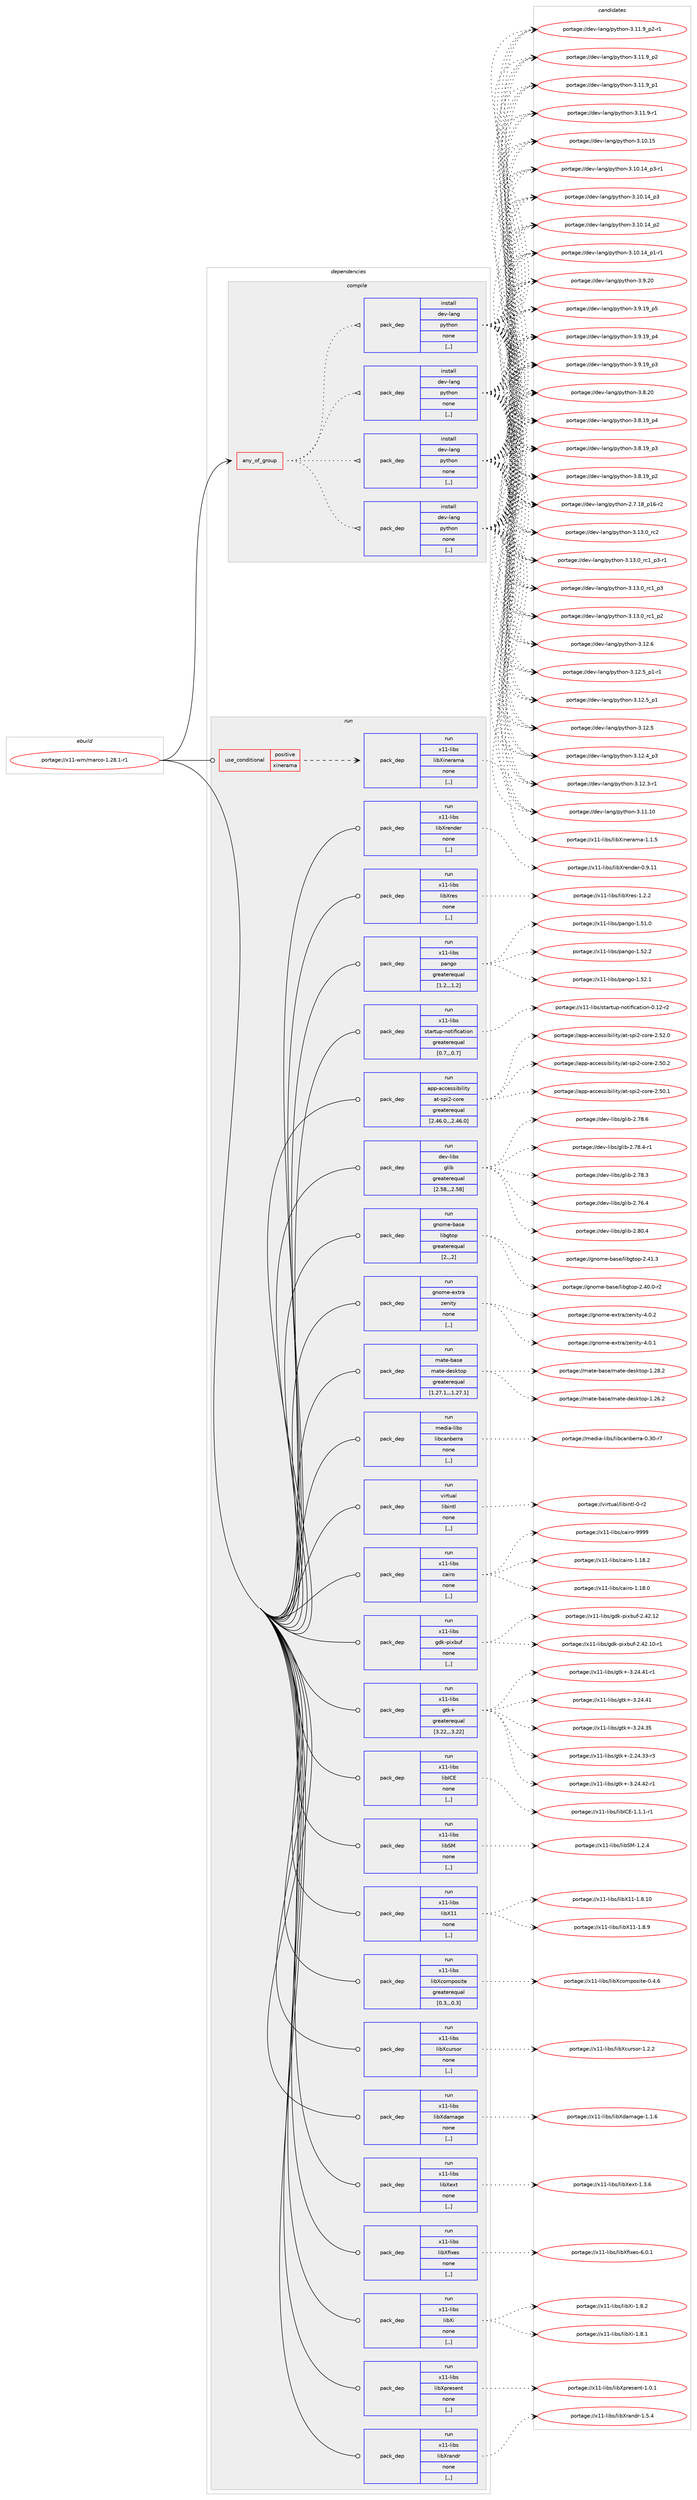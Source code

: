 digraph prolog {

# *************
# Graph options
# *************

newrank=true;
concentrate=true;
compound=true;
graph [rankdir=LR,fontname=Helvetica,fontsize=10,ranksep=1.5];#, ranksep=2.5, nodesep=0.2];
edge  [arrowhead=vee];
node  [fontname=Helvetica,fontsize=10];

# **********
# The ebuild
# **********

subgraph cluster_leftcol {
color=gray;
label=<<i>ebuild</i>>;
id [label="portage://x11-wm/marco-1.28.1-r1", color=red, width=4, href="../x11-wm/marco-1.28.1-r1.svg"];
}

# ****************
# The dependencies
# ****************

subgraph cluster_midcol {
color=gray;
label=<<i>dependencies</i>>;
subgraph cluster_compile {
fillcolor="#eeeeee";
style=filled;
label=<<i>compile</i>>;
subgraph any6729 {
dependency981971 [label=<<TABLE BORDER="0" CELLBORDER="1" CELLSPACING="0" CELLPADDING="4"><TR><TD CELLPADDING="10">any_of_group</TD></TR></TABLE>>, shape=none, color=red];subgraph pack716495 {
dependency981972 [label=<<TABLE BORDER="0" CELLBORDER="1" CELLSPACING="0" CELLPADDING="4" WIDTH="220"><TR><TD ROWSPAN="6" CELLPADDING="30">pack_dep</TD></TR><TR><TD WIDTH="110">install</TD></TR><TR><TD>dev-lang</TD></TR><TR><TD>python</TD></TR><TR><TD>none</TD></TR><TR><TD>[,,]</TD></TR></TABLE>>, shape=none, color=blue];
}
dependency981971:e -> dependency981972:w [weight=20,style="dotted",arrowhead="oinv"];
subgraph pack716496 {
dependency981973 [label=<<TABLE BORDER="0" CELLBORDER="1" CELLSPACING="0" CELLPADDING="4" WIDTH="220"><TR><TD ROWSPAN="6" CELLPADDING="30">pack_dep</TD></TR><TR><TD WIDTH="110">install</TD></TR><TR><TD>dev-lang</TD></TR><TR><TD>python</TD></TR><TR><TD>none</TD></TR><TR><TD>[,,]</TD></TR></TABLE>>, shape=none, color=blue];
}
dependency981971:e -> dependency981973:w [weight=20,style="dotted",arrowhead="oinv"];
subgraph pack716497 {
dependency981974 [label=<<TABLE BORDER="0" CELLBORDER="1" CELLSPACING="0" CELLPADDING="4" WIDTH="220"><TR><TD ROWSPAN="6" CELLPADDING="30">pack_dep</TD></TR><TR><TD WIDTH="110">install</TD></TR><TR><TD>dev-lang</TD></TR><TR><TD>python</TD></TR><TR><TD>none</TD></TR><TR><TD>[,,]</TD></TR></TABLE>>, shape=none, color=blue];
}
dependency981971:e -> dependency981974:w [weight=20,style="dotted",arrowhead="oinv"];
subgraph pack716498 {
dependency981975 [label=<<TABLE BORDER="0" CELLBORDER="1" CELLSPACING="0" CELLPADDING="4" WIDTH="220"><TR><TD ROWSPAN="6" CELLPADDING="30">pack_dep</TD></TR><TR><TD WIDTH="110">install</TD></TR><TR><TD>dev-lang</TD></TR><TR><TD>python</TD></TR><TR><TD>none</TD></TR><TR><TD>[,,]</TD></TR></TABLE>>, shape=none, color=blue];
}
dependency981971:e -> dependency981975:w [weight=20,style="dotted",arrowhead="oinv"];
}
id:e -> dependency981971:w [weight=20,style="solid",arrowhead="vee"];
}
subgraph cluster_compileandrun {
fillcolor="#eeeeee";
style=filled;
label=<<i>compile and run</i>>;
}
subgraph cluster_run {
fillcolor="#eeeeee";
style=filled;
label=<<i>run</i>>;
subgraph cond258287 {
dependency981976 [label=<<TABLE BORDER="0" CELLBORDER="1" CELLSPACING="0" CELLPADDING="4"><TR><TD ROWSPAN="3" CELLPADDING="10">use_conditional</TD></TR><TR><TD>positive</TD></TR><TR><TD>xinerama</TD></TR></TABLE>>, shape=none, color=red];
subgraph pack716499 {
dependency981977 [label=<<TABLE BORDER="0" CELLBORDER="1" CELLSPACING="0" CELLPADDING="4" WIDTH="220"><TR><TD ROWSPAN="6" CELLPADDING="30">pack_dep</TD></TR><TR><TD WIDTH="110">run</TD></TR><TR><TD>x11-libs</TD></TR><TR><TD>libXinerama</TD></TR><TR><TD>none</TD></TR><TR><TD>[,,]</TD></TR></TABLE>>, shape=none, color=blue];
}
dependency981976:e -> dependency981977:w [weight=20,style="dashed",arrowhead="vee"];
}
id:e -> dependency981976:w [weight=20,style="solid",arrowhead="odot"];
subgraph pack716500 {
dependency981978 [label=<<TABLE BORDER="0" CELLBORDER="1" CELLSPACING="0" CELLPADDING="4" WIDTH="220"><TR><TD ROWSPAN="6" CELLPADDING="30">pack_dep</TD></TR><TR><TD WIDTH="110">run</TD></TR><TR><TD>app-accessibility</TD></TR><TR><TD>at-spi2-core</TD></TR><TR><TD>greaterequal</TD></TR><TR><TD>[2.46.0,,,2.46.0]</TD></TR></TABLE>>, shape=none, color=blue];
}
id:e -> dependency981978:w [weight=20,style="solid",arrowhead="odot"];
subgraph pack716501 {
dependency981979 [label=<<TABLE BORDER="0" CELLBORDER="1" CELLSPACING="0" CELLPADDING="4" WIDTH="220"><TR><TD ROWSPAN="6" CELLPADDING="30">pack_dep</TD></TR><TR><TD WIDTH="110">run</TD></TR><TR><TD>dev-libs</TD></TR><TR><TD>glib</TD></TR><TR><TD>greaterequal</TD></TR><TR><TD>[2.58,,,2.58]</TD></TR></TABLE>>, shape=none, color=blue];
}
id:e -> dependency981979:w [weight=20,style="solid",arrowhead="odot"];
subgraph pack716502 {
dependency981980 [label=<<TABLE BORDER="0" CELLBORDER="1" CELLSPACING="0" CELLPADDING="4" WIDTH="220"><TR><TD ROWSPAN="6" CELLPADDING="30">pack_dep</TD></TR><TR><TD WIDTH="110">run</TD></TR><TR><TD>gnome-base</TD></TR><TR><TD>libgtop</TD></TR><TR><TD>greaterequal</TD></TR><TR><TD>[2,,,2]</TD></TR></TABLE>>, shape=none, color=blue];
}
id:e -> dependency981980:w [weight=20,style="solid",arrowhead="odot"];
subgraph pack716503 {
dependency981981 [label=<<TABLE BORDER="0" CELLBORDER="1" CELLSPACING="0" CELLPADDING="4" WIDTH="220"><TR><TD ROWSPAN="6" CELLPADDING="30">pack_dep</TD></TR><TR><TD WIDTH="110">run</TD></TR><TR><TD>gnome-extra</TD></TR><TR><TD>zenity</TD></TR><TR><TD>none</TD></TR><TR><TD>[,,]</TD></TR></TABLE>>, shape=none, color=blue];
}
id:e -> dependency981981:w [weight=20,style="solid",arrowhead="odot"];
subgraph pack716504 {
dependency981982 [label=<<TABLE BORDER="0" CELLBORDER="1" CELLSPACING="0" CELLPADDING="4" WIDTH="220"><TR><TD ROWSPAN="6" CELLPADDING="30">pack_dep</TD></TR><TR><TD WIDTH="110">run</TD></TR><TR><TD>mate-base</TD></TR><TR><TD>mate-desktop</TD></TR><TR><TD>greaterequal</TD></TR><TR><TD>[1.27.1,,,1.27.1]</TD></TR></TABLE>>, shape=none, color=blue];
}
id:e -> dependency981982:w [weight=20,style="solid",arrowhead="odot"];
subgraph pack716505 {
dependency981983 [label=<<TABLE BORDER="0" CELLBORDER="1" CELLSPACING="0" CELLPADDING="4" WIDTH="220"><TR><TD ROWSPAN="6" CELLPADDING="30">pack_dep</TD></TR><TR><TD WIDTH="110">run</TD></TR><TR><TD>media-libs</TD></TR><TR><TD>libcanberra</TD></TR><TR><TD>none</TD></TR><TR><TD>[,,]</TD></TR></TABLE>>, shape=none, color=blue];
}
id:e -> dependency981983:w [weight=20,style="solid",arrowhead="odot"];
subgraph pack716506 {
dependency981984 [label=<<TABLE BORDER="0" CELLBORDER="1" CELLSPACING="0" CELLPADDING="4" WIDTH="220"><TR><TD ROWSPAN="6" CELLPADDING="30">pack_dep</TD></TR><TR><TD WIDTH="110">run</TD></TR><TR><TD>virtual</TD></TR><TR><TD>libintl</TD></TR><TR><TD>none</TD></TR><TR><TD>[,,]</TD></TR></TABLE>>, shape=none, color=blue];
}
id:e -> dependency981984:w [weight=20,style="solid",arrowhead="odot"];
subgraph pack716507 {
dependency981985 [label=<<TABLE BORDER="0" CELLBORDER="1" CELLSPACING="0" CELLPADDING="4" WIDTH="220"><TR><TD ROWSPAN="6" CELLPADDING="30">pack_dep</TD></TR><TR><TD WIDTH="110">run</TD></TR><TR><TD>x11-libs</TD></TR><TR><TD>cairo</TD></TR><TR><TD>none</TD></TR><TR><TD>[,,]</TD></TR></TABLE>>, shape=none, color=blue];
}
id:e -> dependency981985:w [weight=20,style="solid",arrowhead="odot"];
subgraph pack716508 {
dependency981986 [label=<<TABLE BORDER="0" CELLBORDER="1" CELLSPACING="0" CELLPADDING="4" WIDTH="220"><TR><TD ROWSPAN="6" CELLPADDING="30">pack_dep</TD></TR><TR><TD WIDTH="110">run</TD></TR><TR><TD>x11-libs</TD></TR><TR><TD>gdk-pixbuf</TD></TR><TR><TD>none</TD></TR><TR><TD>[,,]</TD></TR></TABLE>>, shape=none, color=blue];
}
id:e -> dependency981986:w [weight=20,style="solid",arrowhead="odot"];
subgraph pack716509 {
dependency981987 [label=<<TABLE BORDER="0" CELLBORDER="1" CELLSPACING="0" CELLPADDING="4" WIDTH="220"><TR><TD ROWSPAN="6" CELLPADDING="30">pack_dep</TD></TR><TR><TD WIDTH="110">run</TD></TR><TR><TD>x11-libs</TD></TR><TR><TD>gtk+</TD></TR><TR><TD>greaterequal</TD></TR><TR><TD>[3.22,,,3.22]</TD></TR></TABLE>>, shape=none, color=blue];
}
id:e -> dependency981987:w [weight=20,style="solid",arrowhead="odot"];
subgraph pack716510 {
dependency981988 [label=<<TABLE BORDER="0" CELLBORDER="1" CELLSPACING="0" CELLPADDING="4" WIDTH="220"><TR><TD ROWSPAN="6" CELLPADDING="30">pack_dep</TD></TR><TR><TD WIDTH="110">run</TD></TR><TR><TD>x11-libs</TD></TR><TR><TD>libICE</TD></TR><TR><TD>none</TD></TR><TR><TD>[,,]</TD></TR></TABLE>>, shape=none, color=blue];
}
id:e -> dependency981988:w [weight=20,style="solid",arrowhead="odot"];
subgraph pack716511 {
dependency981989 [label=<<TABLE BORDER="0" CELLBORDER="1" CELLSPACING="0" CELLPADDING="4" WIDTH="220"><TR><TD ROWSPAN="6" CELLPADDING="30">pack_dep</TD></TR><TR><TD WIDTH="110">run</TD></TR><TR><TD>x11-libs</TD></TR><TR><TD>libSM</TD></TR><TR><TD>none</TD></TR><TR><TD>[,,]</TD></TR></TABLE>>, shape=none, color=blue];
}
id:e -> dependency981989:w [weight=20,style="solid",arrowhead="odot"];
subgraph pack716512 {
dependency981990 [label=<<TABLE BORDER="0" CELLBORDER="1" CELLSPACING="0" CELLPADDING="4" WIDTH="220"><TR><TD ROWSPAN="6" CELLPADDING="30">pack_dep</TD></TR><TR><TD WIDTH="110">run</TD></TR><TR><TD>x11-libs</TD></TR><TR><TD>libX11</TD></TR><TR><TD>none</TD></TR><TR><TD>[,,]</TD></TR></TABLE>>, shape=none, color=blue];
}
id:e -> dependency981990:w [weight=20,style="solid",arrowhead="odot"];
subgraph pack716513 {
dependency981991 [label=<<TABLE BORDER="0" CELLBORDER="1" CELLSPACING="0" CELLPADDING="4" WIDTH="220"><TR><TD ROWSPAN="6" CELLPADDING="30">pack_dep</TD></TR><TR><TD WIDTH="110">run</TD></TR><TR><TD>x11-libs</TD></TR><TR><TD>libXcomposite</TD></TR><TR><TD>greaterequal</TD></TR><TR><TD>[0.3,,,0.3]</TD></TR></TABLE>>, shape=none, color=blue];
}
id:e -> dependency981991:w [weight=20,style="solid",arrowhead="odot"];
subgraph pack716514 {
dependency981992 [label=<<TABLE BORDER="0" CELLBORDER="1" CELLSPACING="0" CELLPADDING="4" WIDTH="220"><TR><TD ROWSPAN="6" CELLPADDING="30">pack_dep</TD></TR><TR><TD WIDTH="110">run</TD></TR><TR><TD>x11-libs</TD></TR><TR><TD>libXcursor</TD></TR><TR><TD>none</TD></TR><TR><TD>[,,]</TD></TR></TABLE>>, shape=none, color=blue];
}
id:e -> dependency981992:w [weight=20,style="solid",arrowhead="odot"];
subgraph pack716515 {
dependency981993 [label=<<TABLE BORDER="0" CELLBORDER="1" CELLSPACING="0" CELLPADDING="4" WIDTH="220"><TR><TD ROWSPAN="6" CELLPADDING="30">pack_dep</TD></TR><TR><TD WIDTH="110">run</TD></TR><TR><TD>x11-libs</TD></TR><TR><TD>libXdamage</TD></TR><TR><TD>none</TD></TR><TR><TD>[,,]</TD></TR></TABLE>>, shape=none, color=blue];
}
id:e -> dependency981993:w [weight=20,style="solid",arrowhead="odot"];
subgraph pack716516 {
dependency981994 [label=<<TABLE BORDER="0" CELLBORDER="1" CELLSPACING="0" CELLPADDING="4" WIDTH="220"><TR><TD ROWSPAN="6" CELLPADDING="30">pack_dep</TD></TR><TR><TD WIDTH="110">run</TD></TR><TR><TD>x11-libs</TD></TR><TR><TD>libXext</TD></TR><TR><TD>none</TD></TR><TR><TD>[,,]</TD></TR></TABLE>>, shape=none, color=blue];
}
id:e -> dependency981994:w [weight=20,style="solid",arrowhead="odot"];
subgraph pack716517 {
dependency981995 [label=<<TABLE BORDER="0" CELLBORDER="1" CELLSPACING="0" CELLPADDING="4" WIDTH="220"><TR><TD ROWSPAN="6" CELLPADDING="30">pack_dep</TD></TR><TR><TD WIDTH="110">run</TD></TR><TR><TD>x11-libs</TD></TR><TR><TD>libXfixes</TD></TR><TR><TD>none</TD></TR><TR><TD>[,,]</TD></TR></TABLE>>, shape=none, color=blue];
}
id:e -> dependency981995:w [weight=20,style="solid",arrowhead="odot"];
subgraph pack716518 {
dependency981996 [label=<<TABLE BORDER="0" CELLBORDER="1" CELLSPACING="0" CELLPADDING="4" WIDTH="220"><TR><TD ROWSPAN="6" CELLPADDING="30">pack_dep</TD></TR><TR><TD WIDTH="110">run</TD></TR><TR><TD>x11-libs</TD></TR><TR><TD>libXi</TD></TR><TR><TD>none</TD></TR><TR><TD>[,,]</TD></TR></TABLE>>, shape=none, color=blue];
}
id:e -> dependency981996:w [weight=20,style="solid",arrowhead="odot"];
subgraph pack716519 {
dependency981997 [label=<<TABLE BORDER="0" CELLBORDER="1" CELLSPACING="0" CELLPADDING="4" WIDTH="220"><TR><TD ROWSPAN="6" CELLPADDING="30">pack_dep</TD></TR><TR><TD WIDTH="110">run</TD></TR><TR><TD>x11-libs</TD></TR><TR><TD>libXpresent</TD></TR><TR><TD>none</TD></TR><TR><TD>[,,]</TD></TR></TABLE>>, shape=none, color=blue];
}
id:e -> dependency981997:w [weight=20,style="solid",arrowhead="odot"];
subgraph pack716520 {
dependency981998 [label=<<TABLE BORDER="0" CELLBORDER="1" CELLSPACING="0" CELLPADDING="4" WIDTH="220"><TR><TD ROWSPAN="6" CELLPADDING="30">pack_dep</TD></TR><TR><TD WIDTH="110">run</TD></TR><TR><TD>x11-libs</TD></TR><TR><TD>libXrandr</TD></TR><TR><TD>none</TD></TR><TR><TD>[,,]</TD></TR></TABLE>>, shape=none, color=blue];
}
id:e -> dependency981998:w [weight=20,style="solid",arrowhead="odot"];
subgraph pack716521 {
dependency981999 [label=<<TABLE BORDER="0" CELLBORDER="1" CELLSPACING="0" CELLPADDING="4" WIDTH="220"><TR><TD ROWSPAN="6" CELLPADDING="30">pack_dep</TD></TR><TR><TD WIDTH="110">run</TD></TR><TR><TD>x11-libs</TD></TR><TR><TD>libXrender</TD></TR><TR><TD>none</TD></TR><TR><TD>[,,]</TD></TR></TABLE>>, shape=none, color=blue];
}
id:e -> dependency981999:w [weight=20,style="solid",arrowhead="odot"];
subgraph pack716522 {
dependency982000 [label=<<TABLE BORDER="0" CELLBORDER="1" CELLSPACING="0" CELLPADDING="4" WIDTH="220"><TR><TD ROWSPAN="6" CELLPADDING="30">pack_dep</TD></TR><TR><TD WIDTH="110">run</TD></TR><TR><TD>x11-libs</TD></TR><TR><TD>libXres</TD></TR><TR><TD>none</TD></TR><TR><TD>[,,]</TD></TR></TABLE>>, shape=none, color=blue];
}
id:e -> dependency982000:w [weight=20,style="solid",arrowhead="odot"];
subgraph pack716523 {
dependency982001 [label=<<TABLE BORDER="0" CELLBORDER="1" CELLSPACING="0" CELLPADDING="4" WIDTH="220"><TR><TD ROWSPAN="6" CELLPADDING="30">pack_dep</TD></TR><TR><TD WIDTH="110">run</TD></TR><TR><TD>x11-libs</TD></TR><TR><TD>pango</TD></TR><TR><TD>greaterequal</TD></TR><TR><TD>[1.2,,,1.2]</TD></TR></TABLE>>, shape=none, color=blue];
}
id:e -> dependency982001:w [weight=20,style="solid",arrowhead="odot"];
subgraph pack716524 {
dependency982002 [label=<<TABLE BORDER="0" CELLBORDER="1" CELLSPACING="0" CELLPADDING="4" WIDTH="220"><TR><TD ROWSPAN="6" CELLPADDING="30">pack_dep</TD></TR><TR><TD WIDTH="110">run</TD></TR><TR><TD>x11-libs</TD></TR><TR><TD>startup-notification</TD></TR><TR><TD>greaterequal</TD></TR><TR><TD>[0.7,,,0.7]</TD></TR></TABLE>>, shape=none, color=blue];
}
id:e -> dependency982002:w [weight=20,style="solid",arrowhead="odot"];
}
}

# **************
# The candidates
# **************

subgraph cluster_choices {
rank=same;
color=gray;
label=<<i>candidates</i>>;

subgraph choice716495 {
color=black;
nodesep=1;
choice10010111845108971101034711212111610411111045514649514648951149950 [label="portage://dev-lang/python-3.13.0_rc2", color=red, width=4,href="../dev-lang/python-3.13.0_rc2.svg"];
choice1001011184510897110103471121211161041111104551464951464895114994995112514511449 [label="portage://dev-lang/python-3.13.0_rc1_p3-r1", color=red, width=4,href="../dev-lang/python-3.13.0_rc1_p3-r1.svg"];
choice100101118451089711010347112121116104111110455146495146489511499499511251 [label="portage://dev-lang/python-3.13.0_rc1_p3", color=red, width=4,href="../dev-lang/python-3.13.0_rc1_p3.svg"];
choice100101118451089711010347112121116104111110455146495146489511499499511250 [label="portage://dev-lang/python-3.13.0_rc1_p2", color=red, width=4,href="../dev-lang/python-3.13.0_rc1_p2.svg"];
choice10010111845108971101034711212111610411111045514649504654 [label="portage://dev-lang/python-3.12.6", color=red, width=4,href="../dev-lang/python-3.12.6.svg"];
choice1001011184510897110103471121211161041111104551464950465395112494511449 [label="portage://dev-lang/python-3.12.5_p1-r1", color=red, width=4,href="../dev-lang/python-3.12.5_p1-r1.svg"];
choice100101118451089711010347112121116104111110455146495046539511249 [label="portage://dev-lang/python-3.12.5_p1", color=red, width=4,href="../dev-lang/python-3.12.5_p1.svg"];
choice10010111845108971101034711212111610411111045514649504653 [label="portage://dev-lang/python-3.12.5", color=red, width=4,href="../dev-lang/python-3.12.5.svg"];
choice100101118451089711010347112121116104111110455146495046529511251 [label="portage://dev-lang/python-3.12.4_p3", color=red, width=4,href="../dev-lang/python-3.12.4_p3.svg"];
choice100101118451089711010347112121116104111110455146495046514511449 [label="portage://dev-lang/python-3.12.3-r1", color=red, width=4,href="../dev-lang/python-3.12.3-r1.svg"];
choice1001011184510897110103471121211161041111104551464949464948 [label="portage://dev-lang/python-3.11.10", color=red, width=4,href="../dev-lang/python-3.11.10.svg"];
choice1001011184510897110103471121211161041111104551464949465795112504511449 [label="portage://dev-lang/python-3.11.9_p2-r1", color=red, width=4,href="../dev-lang/python-3.11.9_p2-r1.svg"];
choice100101118451089711010347112121116104111110455146494946579511250 [label="portage://dev-lang/python-3.11.9_p2", color=red, width=4,href="../dev-lang/python-3.11.9_p2.svg"];
choice100101118451089711010347112121116104111110455146494946579511249 [label="portage://dev-lang/python-3.11.9_p1", color=red, width=4,href="../dev-lang/python-3.11.9_p1.svg"];
choice100101118451089711010347112121116104111110455146494946574511449 [label="portage://dev-lang/python-3.11.9-r1", color=red, width=4,href="../dev-lang/python-3.11.9-r1.svg"];
choice1001011184510897110103471121211161041111104551464948464953 [label="portage://dev-lang/python-3.10.15", color=red, width=4,href="../dev-lang/python-3.10.15.svg"];
choice100101118451089711010347112121116104111110455146494846495295112514511449 [label="portage://dev-lang/python-3.10.14_p3-r1", color=red, width=4,href="../dev-lang/python-3.10.14_p3-r1.svg"];
choice10010111845108971101034711212111610411111045514649484649529511251 [label="portage://dev-lang/python-3.10.14_p3", color=red, width=4,href="../dev-lang/python-3.10.14_p3.svg"];
choice10010111845108971101034711212111610411111045514649484649529511250 [label="portage://dev-lang/python-3.10.14_p2", color=red, width=4,href="../dev-lang/python-3.10.14_p2.svg"];
choice100101118451089711010347112121116104111110455146494846495295112494511449 [label="portage://dev-lang/python-3.10.14_p1-r1", color=red, width=4,href="../dev-lang/python-3.10.14_p1-r1.svg"];
choice10010111845108971101034711212111610411111045514657465048 [label="portage://dev-lang/python-3.9.20", color=red, width=4,href="../dev-lang/python-3.9.20.svg"];
choice100101118451089711010347112121116104111110455146574649579511253 [label="portage://dev-lang/python-3.9.19_p5", color=red, width=4,href="../dev-lang/python-3.9.19_p5.svg"];
choice100101118451089711010347112121116104111110455146574649579511252 [label="portage://dev-lang/python-3.9.19_p4", color=red, width=4,href="../dev-lang/python-3.9.19_p4.svg"];
choice100101118451089711010347112121116104111110455146574649579511251 [label="portage://dev-lang/python-3.9.19_p3", color=red, width=4,href="../dev-lang/python-3.9.19_p3.svg"];
choice10010111845108971101034711212111610411111045514656465048 [label="portage://dev-lang/python-3.8.20", color=red, width=4,href="../dev-lang/python-3.8.20.svg"];
choice100101118451089711010347112121116104111110455146564649579511252 [label="portage://dev-lang/python-3.8.19_p4", color=red, width=4,href="../dev-lang/python-3.8.19_p4.svg"];
choice100101118451089711010347112121116104111110455146564649579511251 [label="portage://dev-lang/python-3.8.19_p3", color=red, width=4,href="../dev-lang/python-3.8.19_p3.svg"];
choice100101118451089711010347112121116104111110455146564649579511250 [label="portage://dev-lang/python-3.8.19_p2", color=red, width=4,href="../dev-lang/python-3.8.19_p2.svg"];
choice100101118451089711010347112121116104111110455046554649569511249544511450 [label="portage://dev-lang/python-2.7.18_p16-r2", color=red, width=4,href="../dev-lang/python-2.7.18_p16-r2.svg"];
dependency981972:e -> choice10010111845108971101034711212111610411111045514649514648951149950:w [style=dotted,weight="100"];
dependency981972:e -> choice1001011184510897110103471121211161041111104551464951464895114994995112514511449:w [style=dotted,weight="100"];
dependency981972:e -> choice100101118451089711010347112121116104111110455146495146489511499499511251:w [style=dotted,weight="100"];
dependency981972:e -> choice100101118451089711010347112121116104111110455146495146489511499499511250:w [style=dotted,weight="100"];
dependency981972:e -> choice10010111845108971101034711212111610411111045514649504654:w [style=dotted,weight="100"];
dependency981972:e -> choice1001011184510897110103471121211161041111104551464950465395112494511449:w [style=dotted,weight="100"];
dependency981972:e -> choice100101118451089711010347112121116104111110455146495046539511249:w [style=dotted,weight="100"];
dependency981972:e -> choice10010111845108971101034711212111610411111045514649504653:w [style=dotted,weight="100"];
dependency981972:e -> choice100101118451089711010347112121116104111110455146495046529511251:w [style=dotted,weight="100"];
dependency981972:e -> choice100101118451089711010347112121116104111110455146495046514511449:w [style=dotted,weight="100"];
dependency981972:e -> choice1001011184510897110103471121211161041111104551464949464948:w [style=dotted,weight="100"];
dependency981972:e -> choice1001011184510897110103471121211161041111104551464949465795112504511449:w [style=dotted,weight="100"];
dependency981972:e -> choice100101118451089711010347112121116104111110455146494946579511250:w [style=dotted,weight="100"];
dependency981972:e -> choice100101118451089711010347112121116104111110455146494946579511249:w [style=dotted,weight="100"];
dependency981972:e -> choice100101118451089711010347112121116104111110455146494946574511449:w [style=dotted,weight="100"];
dependency981972:e -> choice1001011184510897110103471121211161041111104551464948464953:w [style=dotted,weight="100"];
dependency981972:e -> choice100101118451089711010347112121116104111110455146494846495295112514511449:w [style=dotted,weight="100"];
dependency981972:e -> choice10010111845108971101034711212111610411111045514649484649529511251:w [style=dotted,weight="100"];
dependency981972:e -> choice10010111845108971101034711212111610411111045514649484649529511250:w [style=dotted,weight="100"];
dependency981972:e -> choice100101118451089711010347112121116104111110455146494846495295112494511449:w [style=dotted,weight="100"];
dependency981972:e -> choice10010111845108971101034711212111610411111045514657465048:w [style=dotted,weight="100"];
dependency981972:e -> choice100101118451089711010347112121116104111110455146574649579511253:w [style=dotted,weight="100"];
dependency981972:e -> choice100101118451089711010347112121116104111110455146574649579511252:w [style=dotted,weight="100"];
dependency981972:e -> choice100101118451089711010347112121116104111110455146574649579511251:w [style=dotted,weight="100"];
dependency981972:e -> choice10010111845108971101034711212111610411111045514656465048:w [style=dotted,weight="100"];
dependency981972:e -> choice100101118451089711010347112121116104111110455146564649579511252:w [style=dotted,weight="100"];
dependency981972:e -> choice100101118451089711010347112121116104111110455146564649579511251:w [style=dotted,weight="100"];
dependency981972:e -> choice100101118451089711010347112121116104111110455146564649579511250:w [style=dotted,weight="100"];
dependency981972:e -> choice100101118451089711010347112121116104111110455046554649569511249544511450:w [style=dotted,weight="100"];
}
subgraph choice716496 {
color=black;
nodesep=1;
choice10010111845108971101034711212111610411111045514649514648951149950 [label="portage://dev-lang/python-3.13.0_rc2", color=red, width=4,href="../dev-lang/python-3.13.0_rc2.svg"];
choice1001011184510897110103471121211161041111104551464951464895114994995112514511449 [label="portage://dev-lang/python-3.13.0_rc1_p3-r1", color=red, width=4,href="../dev-lang/python-3.13.0_rc1_p3-r1.svg"];
choice100101118451089711010347112121116104111110455146495146489511499499511251 [label="portage://dev-lang/python-3.13.0_rc1_p3", color=red, width=4,href="../dev-lang/python-3.13.0_rc1_p3.svg"];
choice100101118451089711010347112121116104111110455146495146489511499499511250 [label="portage://dev-lang/python-3.13.0_rc1_p2", color=red, width=4,href="../dev-lang/python-3.13.0_rc1_p2.svg"];
choice10010111845108971101034711212111610411111045514649504654 [label="portage://dev-lang/python-3.12.6", color=red, width=4,href="../dev-lang/python-3.12.6.svg"];
choice1001011184510897110103471121211161041111104551464950465395112494511449 [label="portage://dev-lang/python-3.12.5_p1-r1", color=red, width=4,href="../dev-lang/python-3.12.5_p1-r1.svg"];
choice100101118451089711010347112121116104111110455146495046539511249 [label="portage://dev-lang/python-3.12.5_p1", color=red, width=4,href="../dev-lang/python-3.12.5_p1.svg"];
choice10010111845108971101034711212111610411111045514649504653 [label="portage://dev-lang/python-3.12.5", color=red, width=4,href="../dev-lang/python-3.12.5.svg"];
choice100101118451089711010347112121116104111110455146495046529511251 [label="portage://dev-lang/python-3.12.4_p3", color=red, width=4,href="../dev-lang/python-3.12.4_p3.svg"];
choice100101118451089711010347112121116104111110455146495046514511449 [label="portage://dev-lang/python-3.12.3-r1", color=red, width=4,href="../dev-lang/python-3.12.3-r1.svg"];
choice1001011184510897110103471121211161041111104551464949464948 [label="portage://dev-lang/python-3.11.10", color=red, width=4,href="../dev-lang/python-3.11.10.svg"];
choice1001011184510897110103471121211161041111104551464949465795112504511449 [label="portage://dev-lang/python-3.11.9_p2-r1", color=red, width=4,href="../dev-lang/python-3.11.9_p2-r1.svg"];
choice100101118451089711010347112121116104111110455146494946579511250 [label="portage://dev-lang/python-3.11.9_p2", color=red, width=4,href="../dev-lang/python-3.11.9_p2.svg"];
choice100101118451089711010347112121116104111110455146494946579511249 [label="portage://dev-lang/python-3.11.9_p1", color=red, width=4,href="../dev-lang/python-3.11.9_p1.svg"];
choice100101118451089711010347112121116104111110455146494946574511449 [label="portage://dev-lang/python-3.11.9-r1", color=red, width=4,href="../dev-lang/python-3.11.9-r1.svg"];
choice1001011184510897110103471121211161041111104551464948464953 [label="portage://dev-lang/python-3.10.15", color=red, width=4,href="../dev-lang/python-3.10.15.svg"];
choice100101118451089711010347112121116104111110455146494846495295112514511449 [label="portage://dev-lang/python-3.10.14_p3-r1", color=red, width=4,href="../dev-lang/python-3.10.14_p3-r1.svg"];
choice10010111845108971101034711212111610411111045514649484649529511251 [label="portage://dev-lang/python-3.10.14_p3", color=red, width=4,href="../dev-lang/python-3.10.14_p3.svg"];
choice10010111845108971101034711212111610411111045514649484649529511250 [label="portage://dev-lang/python-3.10.14_p2", color=red, width=4,href="../dev-lang/python-3.10.14_p2.svg"];
choice100101118451089711010347112121116104111110455146494846495295112494511449 [label="portage://dev-lang/python-3.10.14_p1-r1", color=red, width=4,href="../dev-lang/python-3.10.14_p1-r1.svg"];
choice10010111845108971101034711212111610411111045514657465048 [label="portage://dev-lang/python-3.9.20", color=red, width=4,href="../dev-lang/python-3.9.20.svg"];
choice100101118451089711010347112121116104111110455146574649579511253 [label="portage://dev-lang/python-3.9.19_p5", color=red, width=4,href="../dev-lang/python-3.9.19_p5.svg"];
choice100101118451089711010347112121116104111110455146574649579511252 [label="portage://dev-lang/python-3.9.19_p4", color=red, width=4,href="../dev-lang/python-3.9.19_p4.svg"];
choice100101118451089711010347112121116104111110455146574649579511251 [label="portage://dev-lang/python-3.9.19_p3", color=red, width=4,href="../dev-lang/python-3.9.19_p3.svg"];
choice10010111845108971101034711212111610411111045514656465048 [label="portage://dev-lang/python-3.8.20", color=red, width=4,href="../dev-lang/python-3.8.20.svg"];
choice100101118451089711010347112121116104111110455146564649579511252 [label="portage://dev-lang/python-3.8.19_p4", color=red, width=4,href="../dev-lang/python-3.8.19_p4.svg"];
choice100101118451089711010347112121116104111110455146564649579511251 [label="portage://dev-lang/python-3.8.19_p3", color=red, width=4,href="../dev-lang/python-3.8.19_p3.svg"];
choice100101118451089711010347112121116104111110455146564649579511250 [label="portage://dev-lang/python-3.8.19_p2", color=red, width=4,href="../dev-lang/python-3.8.19_p2.svg"];
choice100101118451089711010347112121116104111110455046554649569511249544511450 [label="portage://dev-lang/python-2.7.18_p16-r2", color=red, width=4,href="../dev-lang/python-2.7.18_p16-r2.svg"];
dependency981973:e -> choice10010111845108971101034711212111610411111045514649514648951149950:w [style=dotted,weight="100"];
dependency981973:e -> choice1001011184510897110103471121211161041111104551464951464895114994995112514511449:w [style=dotted,weight="100"];
dependency981973:e -> choice100101118451089711010347112121116104111110455146495146489511499499511251:w [style=dotted,weight="100"];
dependency981973:e -> choice100101118451089711010347112121116104111110455146495146489511499499511250:w [style=dotted,weight="100"];
dependency981973:e -> choice10010111845108971101034711212111610411111045514649504654:w [style=dotted,weight="100"];
dependency981973:e -> choice1001011184510897110103471121211161041111104551464950465395112494511449:w [style=dotted,weight="100"];
dependency981973:e -> choice100101118451089711010347112121116104111110455146495046539511249:w [style=dotted,weight="100"];
dependency981973:e -> choice10010111845108971101034711212111610411111045514649504653:w [style=dotted,weight="100"];
dependency981973:e -> choice100101118451089711010347112121116104111110455146495046529511251:w [style=dotted,weight="100"];
dependency981973:e -> choice100101118451089711010347112121116104111110455146495046514511449:w [style=dotted,weight="100"];
dependency981973:e -> choice1001011184510897110103471121211161041111104551464949464948:w [style=dotted,weight="100"];
dependency981973:e -> choice1001011184510897110103471121211161041111104551464949465795112504511449:w [style=dotted,weight="100"];
dependency981973:e -> choice100101118451089711010347112121116104111110455146494946579511250:w [style=dotted,weight="100"];
dependency981973:e -> choice100101118451089711010347112121116104111110455146494946579511249:w [style=dotted,weight="100"];
dependency981973:e -> choice100101118451089711010347112121116104111110455146494946574511449:w [style=dotted,weight="100"];
dependency981973:e -> choice1001011184510897110103471121211161041111104551464948464953:w [style=dotted,weight="100"];
dependency981973:e -> choice100101118451089711010347112121116104111110455146494846495295112514511449:w [style=dotted,weight="100"];
dependency981973:e -> choice10010111845108971101034711212111610411111045514649484649529511251:w [style=dotted,weight="100"];
dependency981973:e -> choice10010111845108971101034711212111610411111045514649484649529511250:w [style=dotted,weight="100"];
dependency981973:e -> choice100101118451089711010347112121116104111110455146494846495295112494511449:w [style=dotted,weight="100"];
dependency981973:e -> choice10010111845108971101034711212111610411111045514657465048:w [style=dotted,weight="100"];
dependency981973:e -> choice100101118451089711010347112121116104111110455146574649579511253:w [style=dotted,weight="100"];
dependency981973:e -> choice100101118451089711010347112121116104111110455146574649579511252:w [style=dotted,weight="100"];
dependency981973:e -> choice100101118451089711010347112121116104111110455146574649579511251:w [style=dotted,weight="100"];
dependency981973:e -> choice10010111845108971101034711212111610411111045514656465048:w [style=dotted,weight="100"];
dependency981973:e -> choice100101118451089711010347112121116104111110455146564649579511252:w [style=dotted,weight="100"];
dependency981973:e -> choice100101118451089711010347112121116104111110455146564649579511251:w [style=dotted,weight="100"];
dependency981973:e -> choice100101118451089711010347112121116104111110455146564649579511250:w [style=dotted,weight="100"];
dependency981973:e -> choice100101118451089711010347112121116104111110455046554649569511249544511450:w [style=dotted,weight="100"];
}
subgraph choice716497 {
color=black;
nodesep=1;
choice10010111845108971101034711212111610411111045514649514648951149950 [label="portage://dev-lang/python-3.13.0_rc2", color=red, width=4,href="../dev-lang/python-3.13.0_rc2.svg"];
choice1001011184510897110103471121211161041111104551464951464895114994995112514511449 [label="portage://dev-lang/python-3.13.0_rc1_p3-r1", color=red, width=4,href="../dev-lang/python-3.13.0_rc1_p3-r1.svg"];
choice100101118451089711010347112121116104111110455146495146489511499499511251 [label="portage://dev-lang/python-3.13.0_rc1_p3", color=red, width=4,href="../dev-lang/python-3.13.0_rc1_p3.svg"];
choice100101118451089711010347112121116104111110455146495146489511499499511250 [label="portage://dev-lang/python-3.13.0_rc1_p2", color=red, width=4,href="../dev-lang/python-3.13.0_rc1_p2.svg"];
choice10010111845108971101034711212111610411111045514649504654 [label="portage://dev-lang/python-3.12.6", color=red, width=4,href="../dev-lang/python-3.12.6.svg"];
choice1001011184510897110103471121211161041111104551464950465395112494511449 [label="portage://dev-lang/python-3.12.5_p1-r1", color=red, width=4,href="../dev-lang/python-3.12.5_p1-r1.svg"];
choice100101118451089711010347112121116104111110455146495046539511249 [label="portage://dev-lang/python-3.12.5_p1", color=red, width=4,href="../dev-lang/python-3.12.5_p1.svg"];
choice10010111845108971101034711212111610411111045514649504653 [label="portage://dev-lang/python-3.12.5", color=red, width=4,href="../dev-lang/python-3.12.5.svg"];
choice100101118451089711010347112121116104111110455146495046529511251 [label="portage://dev-lang/python-3.12.4_p3", color=red, width=4,href="../dev-lang/python-3.12.4_p3.svg"];
choice100101118451089711010347112121116104111110455146495046514511449 [label="portage://dev-lang/python-3.12.3-r1", color=red, width=4,href="../dev-lang/python-3.12.3-r1.svg"];
choice1001011184510897110103471121211161041111104551464949464948 [label="portage://dev-lang/python-3.11.10", color=red, width=4,href="../dev-lang/python-3.11.10.svg"];
choice1001011184510897110103471121211161041111104551464949465795112504511449 [label="portage://dev-lang/python-3.11.9_p2-r1", color=red, width=4,href="../dev-lang/python-3.11.9_p2-r1.svg"];
choice100101118451089711010347112121116104111110455146494946579511250 [label="portage://dev-lang/python-3.11.9_p2", color=red, width=4,href="../dev-lang/python-3.11.9_p2.svg"];
choice100101118451089711010347112121116104111110455146494946579511249 [label="portage://dev-lang/python-3.11.9_p1", color=red, width=4,href="../dev-lang/python-3.11.9_p1.svg"];
choice100101118451089711010347112121116104111110455146494946574511449 [label="portage://dev-lang/python-3.11.9-r1", color=red, width=4,href="../dev-lang/python-3.11.9-r1.svg"];
choice1001011184510897110103471121211161041111104551464948464953 [label="portage://dev-lang/python-3.10.15", color=red, width=4,href="../dev-lang/python-3.10.15.svg"];
choice100101118451089711010347112121116104111110455146494846495295112514511449 [label="portage://dev-lang/python-3.10.14_p3-r1", color=red, width=4,href="../dev-lang/python-3.10.14_p3-r1.svg"];
choice10010111845108971101034711212111610411111045514649484649529511251 [label="portage://dev-lang/python-3.10.14_p3", color=red, width=4,href="../dev-lang/python-3.10.14_p3.svg"];
choice10010111845108971101034711212111610411111045514649484649529511250 [label="portage://dev-lang/python-3.10.14_p2", color=red, width=4,href="../dev-lang/python-3.10.14_p2.svg"];
choice100101118451089711010347112121116104111110455146494846495295112494511449 [label="portage://dev-lang/python-3.10.14_p1-r1", color=red, width=4,href="../dev-lang/python-3.10.14_p1-r1.svg"];
choice10010111845108971101034711212111610411111045514657465048 [label="portage://dev-lang/python-3.9.20", color=red, width=4,href="../dev-lang/python-3.9.20.svg"];
choice100101118451089711010347112121116104111110455146574649579511253 [label="portage://dev-lang/python-3.9.19_p5", color=red, width=4,href="../dev-lang/python-3.9.19_p5.svg"];
choice100101118451089711010347112121116104111110455146574649579511252 [label="portage://dev-lang/python-3.9.19_p4", color=red, width=4,href="../dev-lang/python-3.9.19_p4.svg"];
choice100101118451089711010347112121116104111110455146574649579511251 [label="portage://dev-lang/python-3.9.19_p3", color=red, width=4,href="../dev-lang/python-3.9.19_p3.svg"];
choice10010111845108971101034711212111610411111045514656465048 [label="portage://dev-lang/python-3.8.20", color=red, width=4,href="../dev-lang/python-3.8.20.svg"];
choice100101118451089711010347112121116104111110455146564649579511252 [label="portage://dev-lang/python-3.8.19_p4", color=red, width=4,href="../dev-lang/python-3.8.19_p4.svg"];
choice100101118451089711010347112121116104111110455146564649579511251 [label="portage://dev-lang/python-3.8.19_p3", color=red, width=4,href="../dev-lang/python-3.8.19_p3.svg"];
choice100101118451089711010347112121116104111110455146564649579511250 [label="portage://dev-lang/python-3.8.19_p2", color=red, width=4,href="../dev-lang/python-3.8.19_p2.svg"];
choice100101118451089711010347112121116104111110455046554649569511249544511450 [label="portage://dev-lang/python-2.7.18_p16-r2", color=red, width=4,href="../dev-lang/python-2.7.18_p16-r2.svg"];
dependency981974:e -> choice10010111845108971101034711212111610411111045514649514648951149950:w [style=dotted,weight="100"];
dependency981974:e -> choice1001011184510897110103471121211161041111104551464951464895114994995112514511449:w [style=dotted,weight="100"];
dependency981974:e -> choice100101118451089711010347112121116104111110455146495146489511499499511251:w [style=dotted,weight="100"];
dependency981974:e -> choice100101118451089711010347112121116104111110455146495146489511499499511250:w [style=dotted,weight="100"];
dependency981974:e -> choice10010111845108971101034711212111610411111045514649504654:w [style=dotted,weight="100"];
dependency981974:e -> choice1001011184510897110103471121211161041111104551464950465395112494511449:w [style=dotted,weight="100"];
dependency981974:e -> choice100101118451089711010347112121116104111110455146495046539511249:w [style=dotted,weight="100"];
dependency981974:e -> choice10010111845108971101034711212111610411111045514649504653:w [style=dotted,weight="100"];
dependency981974:e -> choice100101118451089711010347112121116104111110455146495046529511251:w [style=dotted,weight="100"];
dependency981974:e -> choice100101118451089711010347112121116104111110455146495046514511449:w [style=dotted,weight="100"];
dependency981974:e -> choice1001011184510897110103471121211161041111104551464949464948:w [style=dotted,weight="100"];
dependency981974:e -> choice1001011184510897110103471121211161041111104551464949465795112504511449:w [style=dotted,weight="100"];
dependency981974:e -> choice100101118451089711010347112121116104111110455146494946579511250:w [style=dotted,weight="100"];
dependency981974:e -> choice100101118451089711010347112121116104111110455146494946579511249:w [style=dotted,weight="100"];
dependency981974:e -> choice100101118451089711010347112121116104111110455146494946574511449:w [style=dotted,weight="100"];
dependency981974:e -> choice1001011184510897110103471121211161041111104551464948464953:w [style=dotted,weight="100"];
dependency981974:e -> choice100101118451089711010347112121116104111110455146494846495295112514511449:w [style=dotted,weight="100"];
dependency981974:e -> choice10010111845108971101034711212111610411111045514649484649529511251:w [style=dotted,weight="100"];
dependency981974:e -> choice10010111845108971101034711212111610411111045514649484649529511250:w [style=dotted,weight="100"];
dependency981974:e -> choice100101118451089711010347112121116104111110455146494846495295112494511449:w [style=dotted,weight="100"];
dependency981974:e -> choice10010111845108971101034711212111610411111045514657465048:w [style=dotted,weight="100"];
dependency981974:e -> choice100101118451089711010347112121116104111110455146574649579511253:w [style=dotted,weight="100"];
dependency981974:e -> choice100101118451089711010347112121116104111110455146574649579511252:w [style=dotted,weight="100"];
dependency981974:e -> choice100101118451089711010347112121116104111110455146574649579511251:w [style=dotted,weight="100"];
dependency981974:e -> choice10010111845108971101034711212111610411111045514656465048:w [style=dotted,weight="100"];
dependency981974:e -> choice100101118451089711010347112121116104111110455146564649579511252:w [style=dotted,weight="100"];
dependency981974:e -> choice100101118451089711010347112121116104111110455146564649579511251:w [style=dotted,weight="100"];
dependency981974:e -> choice100101118451089711010347112121116104111110455146564649579511250:w [style=dotted,weight="100"];
dependency981974:e -> choice100101118451089711010347112121116104111110455046554649569511249544511450:w [style=dotted,weight="100"];
}
subgraph choice716498 {
color=black;
nodesep=1;
choice10010111845108971101034711212111610411111045514649514648951149950 [label="portage://dev-lang/python-3.13.0_rc2", color=red, width=4,href="../dev-lang/python-3.13.0_rc2.svg"];
choice1001011184510897110103471121211161041111104551464951464895114994995112514511449 [label="portage://dev-lang/python-3.13.0_rc1_p3-r1", color=red, width=4,href="../dev-lang/python-3.13.0_rc1_p3-r1.svg"];
choice100101118451089711010347112121116104111110455146495146489511499499511251 [label="portage://dev-lang/python-3.13.0_rc1_p3", color=red, width=4,href="../dev-lang/python-3.13.0_rc1_p3.svg"];
choice100101118451089711010347112121116104111110455146495146489511499499511250 [label="portage://dev-lang/python-3.13.0_rc1_p2", color=red, width=4,href="../dev-lang/python-3.13.0_rc1_p2.svg"];
choice10010111845108971101034711212111610411111045514649504654 [label="portage://dev-lang/python-3.12.6", color=red, width=4,href="../dev-lang/python-3.12.6.svg"];
choice1001011184510897110103471121211161041111104551464950465395112494511449 [label="portage://dev-lang/python-3.12.5_p1-r1", color=red, width=4,href="../dev-lang/python-3.12.5_p1-r1.svg"];
choice100101118451089711010347112121116104111110455146495046539511249 [label="portage://dev-lang/python-3.12.5_p1", color=red, width=4,href="../dev-lang/python-3.12.5_p1.svg"];
choice10010111845108971101034711212111610411111045514649504653 [label="portage://dev-lang/python-3.12.5", color=red, width=4,href="../dev-lang/python-3.12.5.svg"];
choice100101118451089711010347112121116104111110455146495046529511251 [label="portage://dev-lang/python-3.12.4_p3", color=red, width=4,href="../dev-lang/python-3.12.4_p3.svg"];
choice100101118451089711010347112121116104111110455146495046514511449 [label="portage://dev-lang/python-3.12.3-r1", color=red, width=4,href="../dev-lang/python-3.12.3-r1.svg"];
choice1001011184510897110103471121211161041111104551464949464948 [label="portage://dev-lang/python-3.11.10", color=red, width=4,href="../dev-lang/python-3.11.10.svg"];
choice1001011184510897110103471121211161041111104551464949465795112504511449 [label="portage://dev-lang/python-3.11.9_p2-r1", color=red, width=4,href="../dev-lang/python-3.11.9_p2-r1.svg"];
choice100101118451089711010347112121116104111110455146494946579511250 [label="portage://dev-lang/python-3.11.9_p2", color=red, width=4,href="../dev-lang/python-3.11.9_p2.svg"];
choice100101118451089711010347112121116104111110455146494946579511249 [label="portage://dev-lang/python-3.11.9_p1", color=red, width=4,href="../dev-lang/python-3.11.9_p1.svg"];
choice100101118451089711010347112121116104111110455146494946574511449 [label="portage://dev-lang/python-3.11.9-r1", color=red, width=4,href="../dev-lang/python-3.11.9-r1.svg"];
choice1001011184510897110103471121211161041111104551464948464953 [label="portage://dev-lang/python-3.10.15", color=red, width=4,href="../dev-lang/python-3.10.15.svg"];
choice100101118451089711010347112121116104111110455146494846495295112514511449 [label="portage://dev-lang/python-3.10.14_p3-r1", color=red, width=4,href="../dev-lang/python-3.10.14_p3-r1.svg"];
choice10010111845108971101034711212111610411111045514649484649529511251 [label="portage://dev-lang/python-3.10.14_p3", color=red, width=4,href="../dev-lang/python-3.10.14_p3.svg"];
choice10010111845108971101034711212111610411111045514649484649529511250 [label="portage://dev-lang/python-3.10.14_p2", color=red, width=4,href="../dev-lang/python-3.10.14_p2.svg"];
choice100101118451089711010347112121116104111110455146494846495295112494511449 [label="portage://dev-lang/python-3.10.14_p1-r1", color=red, width=4,href="../dev-lang/python-3.10.14_p1-r1.svg"];
choice10010111845108971101034711212111610411111045514657465048 [label="portage://dev-lang/python-3.9.20", color=red, width=4,href="../dev-lang/python-3.9.20.svg"];
choice100101118451089711010347112121116104111110455146574649579511253 [label="portage://dev-lang/python-3.9.19_p5", color=red, width=4,href="../dev-lang/python-3.9.19_p5.svg"];
choice100101118451089711010347112121116104111110455146574649579511252 [label="portage://dev-lang/python-3.9.19_p4", color=red, width=4,href="../dev-lang/python-3.9.19_p4.svg"];
choice100101118451089711010347112121116104111110455146574649579511251 [label="portage://dev-lang/python-3.9.19_p3", color=red, width=4,href="../dev-lang/python-3.9.19_p3.svg"];
choice10010111845108971101034711212111610411111045514656465048 [label="portage://dev-lang/python-3.8.20", color=red, width=4,href="../dev-lang/python-3.8.20.svg"];
choice100101118451089711010347112121116104111110455146564649579511252 [label="portage://dev-lang/python-3.8.19_p4", color=red, width=4,href="../dev-lang/python-3.8.19_p4.svg"];
choice100101118451089711010347112121116104111110455146564649579511251 [label="portage://dev-lang/python-3.8.19_p3", color=red, width=4,href="../dev-lang/python-3.8.19_p3.svg"];
choice100101118451089711010347112121116104111110455146564649579511250 [label="portage://dev-lang/python-3.8.19_p2", color=red, width=4,href="../dev-lang/python-3.8.19_p2.svg"];
choice100101118451089711010347112121116104111110455046554649569511249544511450 [label="portage://dev-lang/python-2.7.18_p16-r2", color=red, width=4,href="../dev-lang/python-2.7.18_p16-r2.svg"];
dependency981975:e -> choice10010111845108971101034711212111610411111045514649514648951149950:w [style=dotted,weight="100"];
dependency981975:e -> choice1001011184510897110103471121211161041111104551464951464895114994995112514511449:w [style=dotted,weight="100"];
dependency981975:e -> choice100101118451089711010347112121116104111110455146495146489511499499511251:w [style=dotted,weight="100"];
dependency981975:e -> choice100101118451089711010347112121116104111110455146495146489511499499511250:w [style=dotted,weight="100"];
dependency981975:e -> choice10010111845108971101034711212111610411111045514649504654:w [style=dotted,weight="100"];
dependency981975:e -> choice1001011184510897110103471121211161041111104551464950465395112494511449:w [style=dotted,weight="100"];
dependency981975:e -> choice100101118451089711010347112121116104111110455146495046539511249:w [style=dotted,weight="100"];
dependency981975:e -> choice10010111845108971101034711212111610411111045514649504653:w [style=dotted,weight="100"];
dependency981975:e -> choice100101118451089711010347112121116104111110455146495046529511251:w [style=dotted,weight="100"];
dependency981975:e -> choice100101118451089711010347112121116104111110455146495046514511449:w [style=dotted,weight="100"];
dependency981975:e -> choice1001011184510897110103471121211161041111104551464949464948:w [style=dotted,weight="100"];
dependency981975:e -> choice1001011184510897110103471121211161041111104551464949465795112504511449:w [style=dotted,weight="100"];
dependency981975:e -> choice100101118451089711010347112121116104111110455146494946579511250:w [style=dotted,weight="100"];
dependency981975:e -> choice100101118451089711010347112121116104111110455146494946579511249:w [style=dotted,weight="100"];
dependency981975:e -> choice100101118451089711010347112121116104111110455146494946574511449:w [style=dotted,weight="100"];
dependency981975:e -> choice1001011184510897110103471121211161041111104551464948464953:w [style=dotted,weight="100"];
dependency981975:e -> choice100101118451089711010347112121116104111110455146494846495295112514511449:w [style=dotted,weight="100"];
dependency981975:e -> choice10010111845108971101034711212111610411111045514649484649529511251:w [style=dotted,weight="100"];
dependency981975:e -> choice10010111845108971101034711212111610411111045514649484649529511250:w [style=dotted,weight="100"];
dependency981975:e -> choice100101118451089711010347112121116104111110455146494846495295112494511449:w [style=dotted,weight="100"];
dependency981975:e -> choice10010111845108971101034711212111610411111045514657465048:w [style=dotted,weight="100"];
dependency981975:e -> choice100101118451089711010347112121116104111110455146574649579511253:w [style=dotted,weight="100"];
dependency981975:e -> choice100101118451089711010347112121116104111110455146574649579511252:w [style=dotted,weight="100"];
dependency981975:e -> choice100101118451089711010347112121116104111110455146574649579511251:w [style=dotted,weight="100"];
dependency981975:e -> choice10010111845108971101034711212111610411111045514656465048:w [style=dotted,weight="100"];
dependency981975:e -> choice100101118451089711010347112121116104111110455146564649579511252:w [style=dotted,weight="100"];
dependency981975:e -> choice100101118451089711010347112121116104111110455146564649579511251:w [style=dotted,weight="100"];
dependency981975:e -> choice100101118451089711010347112121116104111110455146564649579511250:w [style=dotted,weight="100"];
dependency981975:e -> choice100101118451089711010347112121116104111110455046554649569511249544511450:w [style=dotted,weight="100"];
}
subgraph choice716499 {
color=black;
nodesep=1;
choice120494945108105981154710810598881051101011149710997454946494653 [label="portage://x11-libs/libXinerama-1.1.5", color=red, width=4,href="../x11-libs/libXinerama-1.1.5.svg"];
dependency981977:e -> choice120494945108105981154710810598881051101011149710997454946494653:w [style=dotted,weight="100"];
}
subgraph choice716500 {
color=black;
nodesep=1;
choice97112112459799991011151151059810510810511612147971164511511210550459911111410145504653504648 [label="portage://app-accessibility/at-spi2-core-2.52.0", color=red, width=4,href="../app-accessibility/at-spi2-core-2.52.0.svg"];
choice97112112459799991011151151059810510810511612147971164511511210550459911111410145504653484650 [label="portage://app-accessibility/at-spi2-core-2.50.2", color=red, width=4,href="../app-accessibility/at-spi2-core-2.50.2.svg"];
choice97112112459799991011151151059810510810511612147971164511511210550459911111410145504653484649 [label="portage://app-accessibility/at-spi2-core-2.50.1", color=red, width=4,href="../app-accessibility/at-spi2-core-2.50.1.svg"];
dependency981978:e -> choice97112112459799991011151151059810510810511612147971164511511210550459911111410145504653504648:w [style=dotted,weight="100"];
dependency981978:e -> choice97112112459799991011151151059810510810511612147971164511511210550459911111410145504653484650:w [style=dotted,weight="100"];
dependency981978:e -> choice97112112459799991011151151059810510810511612147971164511511210550459911111410145504653484649:w [style=dotted,weight="100"];
}
subgraph choice716501 {
color=black;
nodesep=1;
choice1001011184510810598115471031081059845504656484652 [label="portage://dev-libs/glib-2.80.4", color=red, width=4,href="../dev-libs/glib-2.80.4.svg"];
choice1001011184510810598115471031081059845504655564654 [label="portage://dev-libs/glib-2.78.6", color=red, width=4,href="../dev-libs/glib-2.78.6.svg"];
choice10010111845108105981154710310810598455046555646524511449 [label="portage://dev-libs/glib-2.78.4-r1", color=red, width=4,href="../dev-libs/glib-2.78.4-r1.svg"];
choice1001011184510810598115471031081059845504655564651 [label="portage://dev-libs/glib-2.78.3", color=red, width=4,href="../dev-libs/glib-2.78.3.svg"];
choice1001011184510810598115471031081059845504655544652 [label="portage://dev-libs/glib-2.76.4", color=red, width=4,href="../dev-libs/glib-2.76.4.svg"];
dependency981979:e -> choice1001011184510810598115471031081059845504656484652:w [style=dotted,weight="100"];
dependency981979:e -> choice1001011184510810598115471031081059845504655564654:w [style=dotted,weight="100"];
dependency981979:e -> choice10010111845108105981154710310810598455046555646524511449:w [style=dotted,weight="100"];
dependency981979:e -> choice1001011184510810598115471031081059845504655564651:w [style=dotted,weight="100"];
dependency981979:e -> choice1001011184510810598115471031081059845504655544652:w [style=dotted,weight="100"];
}
subgraph choice716502 {
color=black;
nodesep=1;
choice103110111109101459897115101471081059810311611111245504652494651 [label="portage://gnome-base/libgtop-2.41.3", color=red, width=4,href="../gnome-base/libgtop-2.41.3.svg"];
choice1031101111091014598971151014710810598103116111112455046524846484511450 [label="portage://gnome-base/libgtop-2.40.0-r2", color=red, width=4,href="../gnome-base/libgtop-2.40.0-r2.svg"];
dependency981980:e -> choice103110111109101459897115101471081059810311611111245504652494651:w [style=dotted,weight="100"];
dependency981980:e -> choice1031101111091014598971151014710810598103116111112455046524846484511450:w [style=dotted,weight="100"];
}
subgraph choice716503 {
color=black;
nodesep=1;
choice103110111109101451011201161149747122101110105116121455246484650 [label="portage://gnome-extra/zenity-4.0.2", color=red, width=4,href="../gnome-extra/zenity-4.0.2.svg"];
choice103110111109101451011201161149747122101110105116121455246484649 [label="portage://gnome-extra/zenity-4.0.1", color=red, width=4,href="../gnome-extra/zenity-4.0.1.svg"];
dependency981981:e -> choice103110111109101451011201161149747122101110105116121455246484650:w [style=dotted,weight="100"];
dependency981981:e -> choice103110111109101451011201161149747122101110105116121455246484649:w [style=dotted,weight="100"];
}
subgraph choice716504 {
color=black;
nodesep=1;
choice1099711610145989711510147109971161014510010111510711611111245494650564650 [label="portage://mate-base/mate-desktop-1.28.2", color=red, width=4,href="../mate-base/mate-desktop-1.28.2.svg"];
choice1099711610145989711510147109971161014510010111510711611111245494650544650 [label="portage://mate-base/mate-desktop-1.26.2", color=red, width=4,href="../mate-base/mate-desktop-1.26.2.svg"];
dependency981982:e -> choice1099711610145989711510147109971161014510010111510711611111245494650564650:w [style=dotted,weight="100"];
dependency981982:e -> choice1099711610145989711510147109971161014510010111510711611111245494650544650:w [style=dotted,weight="100"];
}
subgraph choice716505 {
color=black;
nodesep=1;
choice10910110010597451081059811547108105989997110981011141149745484651484511455 [label="portage://media-libs/libcanberra-0.30-r7", color=red, width=4,href="../media-libs/libcanberra-0.30-r7.svg"];
dependency981983:e -> choice10910110010597451081059811547108105989997110981011141149745484651484511455:w [style=dotted,weight="100"];
}
subgraph choice716506 {
color=black;
nodesep=1;
choice11810511411611797108471081059810511011610845484511450 [label="portage://virtual/libintl-0-r2", color=red, width=4,href="../virtual/libintl-0-r2.svg"];
dependency981984:e -> choice11810511411611797108471081059810511011610845484511450:w [style=dotted,weight="100"];
}
subgraph choice716507 {
color=black;
nodesep=1;
choice120494945108105981154799971051141114557575757 [label="portage://x11-libs/cairo-9999", color=red, width=4,href="../x11-libs/cairo-9999.svg"];
choice1204949451081059811547999710511411145494649564650 [label="portage://x11-libs/cairo-1.18.2", color=red, width=4,href="../x11-libs/cairo-1.18.2.svg"];
choice1204949451081059811547999710511411145494649564648 [label="portage://x11-libs/cairo-1.18.0", color=red, width=4,href="../x11-libs/cairo-1.18.0.svg"];
dependency981985:e -> choice120494945108105981154799971051141114557575757:w [style=dotted,weight="100"];
dependency981985:e -> choice1204949451081059811547999710511411145494649564650:w [style=dotted,weight="100"];
dependency981985:e -> choice1204949451081059811547999710511411145494649564648:w [style=dotted,weight="100"];
}
subgraph choice716508 {
color=black;
nodesep=1;
choice120494945108105981154710310010745112105120981171024550465250464950 [label="portage://x11-libs/gdk-pixbuf-2.42.12", color=red, width=4,href="../x11-libs/gdk-pixbuf-2.42.12.svg"];
choice1204949451081059811547103100107451121051209811710245504652504649484511449 [label="portage://x11-libs/gdk-pixbuf-2.42.10-r1", color=red, width=4,href="../x11-libs/gdk-pixbuf-2.42.10-r1.svg"];
dependency981986:e -> choice120494945108105981154710310010745112105120981171024550465250464950:w [style=dotted,weight="100"];
dependency981986:e -> choice1204949451081059811547103100107451121051209811710245504652504649484511449:w [style=dotted,weight="100"];
}
subgraph choice716509 {
color=black;
nodesep=1;
choice12049494510810598115471031161074345514650524652504511449 [label="portage://x11-libs/gtk+-3.24.42-r1", color=red, width=4,href="../x11-libs/gtk+-3.24.42-r1.svg"];
choice12049494510810598115471031161074345514650524652494511449 [label="portage://x11-libs/gtk+-3.24.41-r1", color=red, width=4,href="../x11-libs/gtk+-3.24.41-r1.svg"];
choice1204949451081059811547103116107434551465052465249 [label="portage://x11-libs/gtk+-3.24.41", color=red, width=4,href="../x11-libs/gtk+-3.24.41.svg"];
choice1204949451081059811547103116107434551465052465153 [label="portage://x11-libs/gtk+-3.24.35", color=red, width=4,href="../x11-libs/gtk+-3.24.35.svg"];
choice12049494510810598115471031161074345504650524651514511451 [label="portage://x11-libs/gtk+-2.24.33-r3", color=red, width=4,href="../x11-libs/gtk+-2.24.33-r3.svg"];
dependency981987:e -> choice12049494510810598115471031161074345514650524652504511449:w [style=dotted,weight="100"];
dependency981987:e -> choice12049494510810598115471031161074345514650524652494511449:w [style=dotted,weight="100"];
dependency981987:e -> choice1204949451081059811547103116107434551465052465249:w [style=dotted,weight="100"];
dependency981987:e -> choice1204949451081059811547103116107434551465052465153:w [style=dotted,weight="100"];
dependency981987:e -> choice12049494510810598115471031161074345504650524651514511451:w [style=dotted,weight="100"];
}
subgraph choice716510 {
color=black;
nodesep=1;
choice1204949451081059811547108105987367694549464946494511449 [label="portage://x11-libs/libICE-1.1.1-r1", color=red, width=4,href="../x11-libs/libICE-1.1.1-r1.svg"];
dependency981988:e -> choice1204949451081059811547108105987367694549464946494511449:w [style=dotted,weight="100"];
}
subgraph choice716511 {
color=black;
nodesep=1;
choice1204949451081059811547108105988377454946504652 [label="portage://x11-libs/libSM-1.2.4", color=red, width=4,href="../x11-libs/libSM-1.2.4.svg"];
dependency981989:e -> choice1204949451081059811547108105988377454946504652:w [style=dotted,weight="100"];
}
subgraph choice716512 {
color=black;
nodesep=1;
choice12049494510810598115471081059888494945494656464948 [label="portage://x11-libs/libX11-1.8.10", color=red, width=4,href="../x11-libs/libX11-1.8.10.svg"];
choice120494945108105981154710810598884949454946564657 [label="portage://x11-libs/libX11-1.8.9", color=red, width=4,href="../x11-libs/libX11-1.8.9.svg"];
dependency981990:e -> choice12049494510810598115471081059888494945494656464948:w [style=dotted,weight="100"];
dependency981990:e -> choice120494945108105981154710810598884949454946564657:w [style=dotted,weight="100"];
}
subgraph choice716513 {
color=black;
nodesep=1;
choice1204949451081059811547108105988899111109112111115105116101454846524654 [label="portage://x11-libs/libXcomposite-0.4.6", color=red, width=4,href="../x11-libs/libXcomposite-0.4.6.svg"];
dependency981991:e -> choice1204949451081059811547108105988899111109112111115105116101454846524654:w [style=dotted,weight="100"];
}
subgraph choice716514 {
color=black;
nodesep=1;
choice1204949451081059811547108105988899117114115111114454946504650 [label="portage://x11-libs/libXcursor-1.2.2", color=red, width=4,href="../x11-libs/libXcursor-1.2.2.svg"];
dependency981992:e -> choice1204949451081059811547108105988899117114115111114454946504650:w [style=dotted,weight="100"];
}
subgraph choice716515 {
color=black;
nodesep=1;
choice120494945108105981154710810598881009710997103101454946494654 [label="portage://x11-libs/libXdamage-1.1.6", color=red, width=4,href="../x11-libs/libXdamage-1.1.6.svg"];
dependency981993:e -> choice120494945108105981154710810598881009710997103101454946494654:w [style=dotted,weight="100"];
}
subgraph choice716516 {
color=black;
nodesep=1;
choice12049494510810598115471081059888101120116454946514654 [label="portage://x11-libs/libXext-1.3.6", color=red, width=4,href="../x11-libs/libXext-1.3.6.svg"];
dependency981994:e -> choice12049494510810598115471081059888101120116454946514654:w [style=dotted,weight="100"];
}
subgraph choice716517 {
color=black;
nodesep=1;
choice12049494510810598115471081059888102105120101115455446484649 [label="portage://x11-libs/libXfixes-6.0.1", color=red, width=4,href="../x11-libs/libXfixes-6.0.1.svg"];
dependency981995:e -> choice12049494510810598115471081059888102105120101115455446484649:w [style=dotted,weight="100"];
}
subgraph choice716518 {
color=black;
nodesep=1;
choice12049494510810598115471081059888105454946564650 [label="portage://x11-libs/libXi-1.8.2", color=red, width=4,href="../x11-libs/libXi-1.8.2.svg"];
choice12049494510810598115471081059888105454946564649 [label="portage://x11-libs/libXi-1.8.1", color=red, width=4,href="../x11-libs/libXi-1.8.1.svg"];
dependency981996:e -> choice12049494510810598115471081059888105454946564650:w [style=dotted,weight="100"];
dependency981996:e -> choice12049494510810598115471081059888105454946564649:w [style=dotted,weight="100"];
}
subgraph choice716519 {
color=black;
nodesep=1;
choice12049494510810598115471081059888112114101115101110116454946484649 [label="portage://x11-libs/libXpresent-1.0.1", color=red, width=4,href="../x11-libs/libXpresent-1.0.1.svg"];
dependency981997:e -> choice12049494510810598115471081059888112114101115101110116454946484649:w [style=dotted,weight="100"];
}
subgraph choice716520 {
color=black;
nodesep=1;
choice1204949451081059811547108105988811497110100114454946534652 [label="portage://x11-libs/libXrandr-1.5.4", color=red, width=4,href="../x11-libs/libXrandr-1.5.4.svg"];
dependency981998:e -> choice1204949451081059811547108105988811497110100114454946534652:w [style=dotted,weight="100"];
}
subgraph choice716521 {
color=black;
nodesep=1;
choice1204949451081059811547108105988811410111010010111445484657464949 [label="portage://x11-libs/libXrender-0.9.11", color=red, width=4,href="../x11-libs/libXrender-0.9.11.svg"];
dependency981999:e -> choice1204949451081059811547108105988811410111010010111445484657464949:w [style=dotted,weight="100"];
}
subgraph choice716522 {
color=black;
nodesep=1;
choice12049494510810598115471081059888114101115454946504650 [label="portage://x11-libs/libXres-1.2.2", color=red, width=4,href="../x11-libs/libXres-1.2.2.svg"];
dependency982000:e -> choice12049494510810598115471081059888114101115454946504650:w [style=dotted,weight="100"];
}
subgraph choice716523 {
color=black;
nodesep=1;
choice12049494510810598115471129711010311145494653504650 [label="portage://x11-libs/pango-1.52.2", color=red, width=4,href="../x11-libs/pango-1.52.2.svg"];
choice12049494510810598115471129711010311145494653504649 [label="portage://x11-libs/pango-1.52.1", color=red, width=4,href="../x11-libs/pango-1.52.1.svg"];
choice12049494510810598115471129711010311145494653494648 [label="portage://x11-libs/pango-1.51.0", color=red, width=4,href="../x11-libs/pango-1.51.0.svg"];
dependency982001:e -> choice12049494510810598115471129711010311145494653504650:w [style=dotted,weight="100"];
dependency982001:e -> choice12049494510810598115471129711010311145494653504649:w [style=dotted,weight="100"];
dependency982001:e -> choice12049494510810598115471129711010311145494653494648:w [style=dotted,weight="100"];
}
subgraph choice716524 {
color=black;
nodesep=1;
choice12049494510810598115471151169711411611711245110111116105102105999711610511111045484649504511450 [label="portage://x11-libs/startup-notification-0.12-r2", color=red, width=4,href="../x11-libs/startup-notification-0.12-r2.svg"];
dependency982002:e -> choice12049494510810598115471151169711411611711245110111116105102105999711610511111045484649504511450:w [style=dotted,weight="100"];
}
}

}
